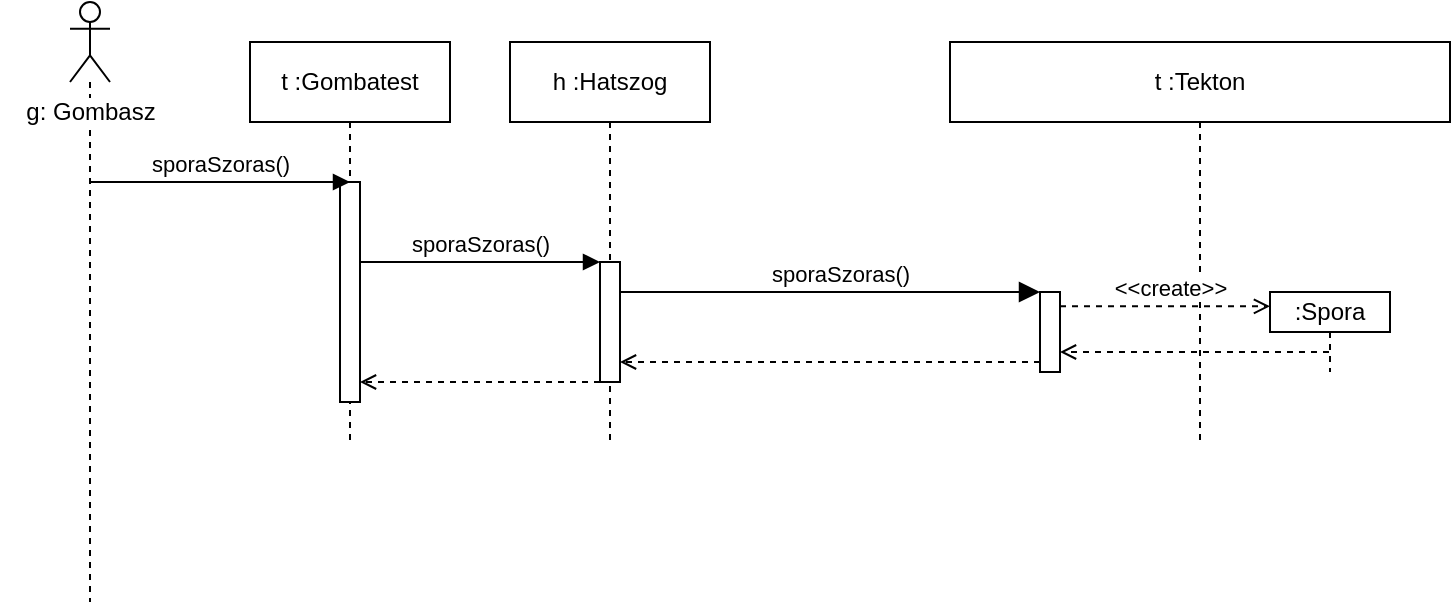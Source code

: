 <mxfile version="26.0.16">
  <diagram name="Page-1" id="2YBvvXClWsGukQMizWep">
    <mxGraphModel dx="989" dy="611" grid="1" gridSize="10" guides="1" tooltips="1" connect="1" arrows="1" fold="1" page="1" pageScale="1" pageWidth="850" pageHeight="1100" math="0" shadow="0">
      <root>
        <mxCell id="0" />
        <mxCell id="1" parent="0" />
        <mxCell id="aM9ryv3xv72pqoxQDRHE-1" value="t :Gombatest" style="shape=umlLifeline;perimeter=lifelinePerimeter;whiteSpace=wrap;html=1;container=0;dropTarget=0;collapsible=0;recursiveResize=0;outlineConnect=0;portConstraint=eastwest;newEdgeStyle={&quot;edgeStyle&quot;:&quot;elbowEdgeStyle&quot;,&quot;elbow&quot;:&quot;vertical&quot;,&quot;curved&quot;:0,&quot;rounded&quot;:0};" parent="1" vertex="1">
          <mxGeometry x="140" y="40" width="100" height="200" as="geometry" />
        </mxCell>
        <mxCell id="aM9ryv3xv72pqoxQDRHE-2" value="" style="html=1;points=[];perimeter=orthogonalPerimeter;outlineConnect=0;targetShapes=umlLifeline;portConstraint=eastwest;newEdgeStyle={&quot;edgeStyle&quot;:&quot;elbowEdgeStyle&quot;,&quot;elbow&quot;:&quot;vertical&quot;,&quot;curved&quot;:0,&quot;rounded&quot;:0};" parent="aM9ryv3xv72pqoxQDRHE-1" vertex="1">
          <mxGeometry x="45" y="70" width="10" height="110" as="geometry" />
        </mxCell>
        <mxCell id="aM9ryv3xv72pqoxQDRHE-5" value="h :Hatszog" style="shape=umlLifeline;perimeter=lifelinePerimeter;whiteSpace=wrap;html=1;container=0;dropTarget=0;collapsible=0;recursiveResize=0;outlineConnect=0;portConstraint=eastwest;newEdgeStyle={&quot;edgeStyle&quot;:&quot;elbowEdgeStyle&quot;,&quot;elbow&quot;:&quot;vertical&quot;,&quot;curved&quot;:0,&quot;rounded&quot;:0};" parent="1" vertex="1">
          <mxGeometry x="270" y="40" width="100" height="200" as="geometry" />
        </mxCell>
        <mxCell id="Swqfz3uCfu7XpZo9XU_A-12" value="t&amp;nbsp;&lt;span style=&quot;background-color: transparent; color: light-dark(rgb(0, 0, 0), rgb(255, 255, 255));&quot;&gt;:Tekton&lt;/span&gt;" style="shape=umlLifeline;perimeter=lifelinePerimeter;whiteSpace=wrap;html=1;container=0;dropTarget=0;collapsible=0;recursiveResize=0;outlineConnect=0;portConstraint=eastwest;newEdgeStyle={&quot;edgeStyle&quot;:&quot;elbowEdgeStyle&quot;,&quot;elbow&quot;:&quot;vertical&quot;,&quot;curved&quot;:0,&quot;rounded&quot;:0};size=40;" parent="1" vertex="1">
          <mxGeometry x="490" y="40" width="250" height="200" as="geometry" />
        </mxCell>
        <mxCell id="Swqfz3uCfu7XpZo9XU_A-11" value="sporaSzoras()" style="html=1;verticalAlign=bottom;endArrow=block;edgeStyle=elbowEdgeStyle;elbow=vertical;curved=0;rounded=0;" parent="Swqfz3uCfu7XpZo9XU_A-12" edge="1">
          <mxGeometry x="0.002" relative="1" as="geometry">
            <mxPoint x="-295" y="110" as="sourcePoint" />
            <Array as="points">
              <mxPoint x="-200" y="110" />
              <mxPoint x="-215" y="110" />
            </Array>
            <mxPoint x="-175.0" y="110" as="targetPoint" />
            <mxPoint as="offset" />
          </mxGeometry>
        </mxCell>
        <mxCell id="Swqfz3uCfu7XpZo9XU_A-23" value="" style="html=1;points=[];perimeter=orthogonalPerimeter;outlineConnect=0;targetShapes=umlLifeline;portConstraint=eastwest;newEdgeStyle={&quot;edgeStyle&quot;:&quot;elbowEdgeStyle&quot;,&quot;elbow&quot;:&quot;vertical&quot;,&quot;curved&quot;:0,&quot;rounded&quot;:0};" parent="Swqfz3uCfu7XpZo9XU_A-12" vertex="1">
          <mxGeometry x="45" y="125" width="10" height="40" as="geometry" />
        </mxCell>
        <mxCell id="Swqfz3uCfu7XpZo9XU_A-34" value="" style="edgeStyle=elbowEdgeStyle;rounded=0;orthogonalLoop=1;jettySize=auto;html=1;elbow=vertical;curved=0;endArrow=open;endFill=0;dashed=1;" parent="Swqfz3uCfu7XpZo9XU_A-12" edge="1">
          <mxGeometry relative="1" as="geometry">
            <mxPoint x="189.5" y="155" as="sourcePoint" />
            <mxPoint x="55" y="155" as="targetPoint" />
            <Array as="points">
              <mxPoint x="110" y="155" />
            </Array>
          </mxGeometry>
        </mxCell>
        <mxCell id="Swqfz3uCfu7XpZo9XU_A-13" value=":Spora" style="shape=umlLifeline;perimeter=lifelinePerimeter;whiteSpace=wrap;html=1;container=0;dropTarget=0;collapsible=0;recursiveResize=0;outlineConnect=0;portConstraint=eastwest;newEdgeStyle={&quot;edgeStyle&quot;:&quot;elbowEdgeStyle&quot;,&quot;elbow&quot;:&quot;vertical&quot;,&quot;curved&quot;:0,&quot;rounded&quot;:0};size=20;" parent="Swqfz3uCfu7XpZo9XU_A-12" vertex="1">
          <mxGeometry x="160" y="125" width="60" height="40" as="geometry" />
        </mxCell>
        <mxCell id="Swqfz3uCfu7XpZo9XU_A-15" value="sporaSzoras()" style="html=1;verticalAlign=bottom;endArrow=block;endSize=8;edgeStyle=elbowEdgeStyle;elbow=vertical;curved=0;rounded=0;endFill=1;" parent="Swqfz3uCfu7XpZo9XU_A-12" source="Swqfz3uCfu7XpZo9XU_A-16" target="Swqfz3uCfu7XpZo9XU_A-23" edge="1">
          <mxGeometry x="0.041" relative="1" as="geometry">
            <mxPoint x="-65" y="127.5" as="targetPoint" />
            <Array as="points">
              <mxPoint x="-90" y="125" />
              <mxPoint x="-50" y="122.5" />
              <mxPoint x="-100" y="112.5" />
            </Array>
            <mxPoint x="-170" y="127.5" as="sourcePoint" />
            <mxPoint as="offset" />
          </mxGeometry>
        </mxCell>
        <mxCell id="Swqfz3uCfu7XpZo9XU_A-17" value="" style="html=1;verticalAlign=bottom;endArrow=open;endSize=8;edgeStyle=elbowEdgeStyle;elbow=vertical;curved=0;rounded=0;" parent="Swqfz3uCfu7XpZo9XU_A-12" target="Swqfz3uCfu7XpZo9XU_A-16" edge="1">
          <mxGeometry x="0.041" relative="1" as="geometry">
            <mxPoint x="160" y="123" as="targetPoint" />
            <Array as="points" />
            <mxPoint x="-170" y="127.5" as="sourcePoint" />
            <mxPoint as="offset" />
          </mxGeometry>
        </mxCell>
        <mxCell id="Swqfz3uCfu7XpZo9XU_A-16" value="" style="html=1;points=[];perimeter=orthogonalPerimeter;outlineConnect=0;targetShapes=umlLifeline;portConstraint=eastwest;newEdgeStyle={&quot;edgeStyle&quot;:&quot;elbowEdgeStyle&quot;,&quot;elbow&quot;:&quot;vertical&quot;,&quot;curved&quot;:0,&quot;rounded&quot;:0};" parent="Swqfz3uCfu7XpZo9XU_A-12" vertex="1">
          <mxGeometry x="-175" y="110" width="10" height="60" as="geometry" />
        </mxCell>
        <mxCell id="Swqfz3uCfu7XpZo9XU_A-19" value="&amp;lt;&amp;lt;create&amp;gt;&amp;gt;" style="html=1;verticalAlign=bottom;endArrow=open;endSize=6;edgeStyle=elbowEdgeStyle;elbow=vertical;curved=0;rounded=0;endFill=0;dashed=1;" parent="Swqfz3uCfu7XpZo9XU_A-12" source="Swqfz3uCfu7XpZo9XU_A-23" edge="1">
          <mxGeometry x="0.041" relative="1" as="geometry">
            <mxPoint x="160" y="132" as="targetPoint" />
            <Array as="points">
              <mxPoint x="127.5" y="132.16" />
              <mxPoint x="167.5" y="129.66" />
              <mxPoint x="117.5" y="119.66" />
            </Array>
            <mxPoint x="50" y="132.16" as="sourcePoint" />
            <mxPoint as="offset" />
          </mxGeometry>
        </mxCell>
        <mxCell id="5z13YSDL-ww-2JGOt4z1-1" value="" style="endArrow=open;html=1;rounded=0;dashed=1;endFill=0;" parent="Swqfz3uCfu7XpZo9XU_A-12" edge="1">
          <mxGeometry relative="1" as="geometry">
            <mxPoint x="-175" y="170" as="sourcePoint" />
            <mxPoint x="-295" y="170" as="targetPoint" />
          </mxGeometry>
        </mxCell>
        <mxCell id="5z13YSDL-ww-2JGOt4z1-3" value="" style="endArrow=open;html=1;rounded=0;dashed=1;endFill=0;" parent="Swqfz3uCfu7XpZo9XU_A-12" edge="1">
          <mxGeometry relative="1" as="geometry">
            <mxPoint x="45" y="160" as="sourcePoint" />
            <mxPoint x="-165" y="160" as="targetPoint" />
          </mxGeometry>
        </mxCell>
        <mxCell id="HTJRJ0hIGoS5haAHL2GF-5" value="" style="shape=umlLifeline;perimeter=lifelinePerimeter;whiteSpace=wrap;html=1;container=1;dropTarget=0;collapsible=0;recursiveResize=0;outlineConnect=0;portConstraint=eastwest;newEdgeStyle={&quot;curved&quot;:0,&quot;rounded&quot;:0};participant=umlActor;" vertex="1" parent="1">
          <mxGeometry x="50" y="20" width="20" height="300" as="geometry" />
        </mxCell>
        <mxCell id="HTJRJ0hIGoS5haAHL2GF-6" value="g: Gombasz" style="text;html=1;align=center;verticalAlign=middle;resizable=0;points=[];autosize=1;strokeColor=none;fillColor=none;fontSize=12;labelBackgroundColor=default;" vertex="1" parent="1">
          <mxGeometry x="15" y="60" width="90" height="30" as="geometry" />
        </mxCell>
        <mxCell id="HTJRJ0hIGoS5haAHL2GF-7" value="sporaSzoras()" style="html=1;verticalAlign=bottom;endArrow=block;edgeStyle=elbowEdgeStyle;elbow=vertical;curved=0;rounded=0;entryX=0.5;entryY=0;entryDx=0;entryDy=0;entryPerimeter=0;" edge="1" parent="1" target="aM9ryv3xv72pqoxQDRHE-2">
          <mxGeometry x="0.002" relative="1" as="geometry">
            <mxPoint x="60" y="110" as="sourcePoint" />
            <Array as="points">
              <mxPoint x="155" y="110" />
              <mxPoint x="140" y="110" />
            </Array>
            <mxPoint x="180.0" y="110" as="targetPoint" />
            <mxPoint as="offset" />
          </mxGeometry>
        </mxCell>
      </root>
    </mxGraphModel>
  </diagram>
</mxfile>
